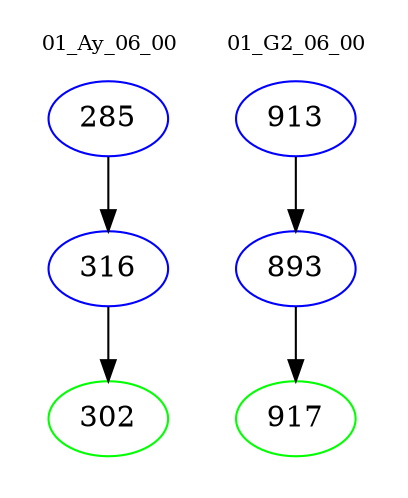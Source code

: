 digraph{
subgraph cluster_0 {
color = white
label = "01_Ay_06_00";
fontsize=10;
T0_285 [label="285", color="blue"]
T0_285 -> T0_316 [color="black"]
T0_316 [label="316", color="blue"]
T0_316 -> T0_302 [color="black"]
T0_302 [label="302", color="green"]
}
subgraph cluster_1 {
color = white
label = "01_G2_06_00";
fontsize=10;
T1_913 [label="913", color="blue"]
T1_913 -> T1_893 [color="black"]
T1_893 [label="893", color="blue"]
T1_893 -> T1_917 [color="black"]
T1_917 [label="917", color="green"]
}
}
